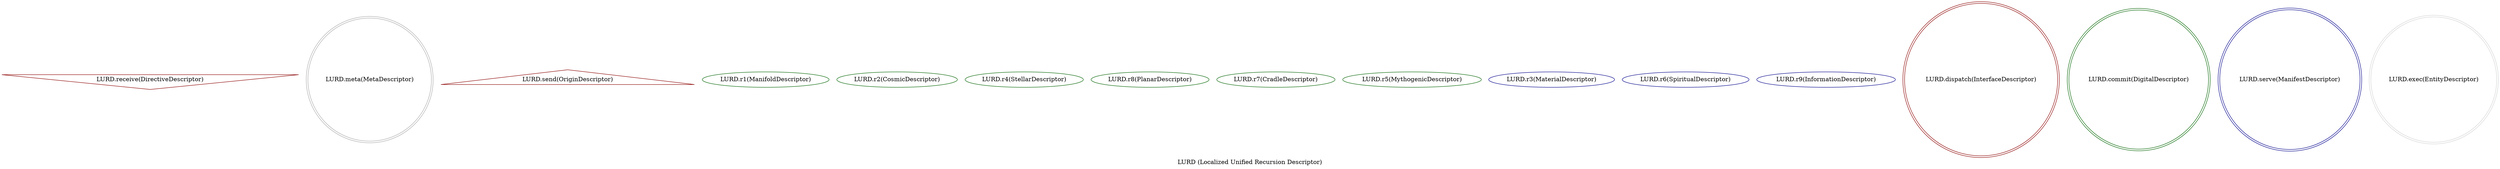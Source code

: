 strict digraph LURDFactor {
    label = "LURD (Localized Unified Recursion Descriptor)";
    comment = "{{description}}";
    
    a [label = "LURD.receive(DirectiveDescriptor)";comment = "{{description}}";shape = invtriangle;color = darkred;];
    0 [label = "LURD.meta(MetaDescriptor)";comment = "LURD-0, {{description}}";shape = doublecircle;color = darkgray;];
    b [label = "LURD.send(OriginDescriptor)";comment = "{{description}}";shape = triangle;color = darkred;];
    1 [label = "LURD.r1(ManifoldDescriptor)";comment = "LURD-1, {{description}}";color = darkgreen;];
    2 [label = "LURD.r2(CosmicDescriptor)";comment = "LURD-2, {{description}}";color = darkgreen;];
    4 [label = "LURD.r4(StellarDescriptor)";comment = "LURD-3. {{description}}";color = darkgreen;];
    8 [label = "LURD.r8(PlanarDescriptor)";comment = "LURD-4. {{description}}";color = darkgreen;];
    7 [label = "LURD.r7(CradleDescriptor)";comment = "LURD-5. {{description}}";color = darkgreen;];
    5 [label = "LURD.r5(MythogenicDescriptor)";comment = "LURD-6. {{description}}";color = darkgreen;];
    3 [label = "LURD.r3(MaterialDescriptor)";comment = "{{description}}";color = darkblue;];
    6 [label = "LURD.r6(SpiritualDescriptor)";comment = "{{description}}";color = darkblue;];
    9 [label = "LURD.r9(InformationDescriptor)";comment = "{{description}}";color = darkblue;];
    c [label = "LURD.dispatch(InterfaceDescriptor)";comment = "{{description}}";shape = doublecircle;color = darkred;];
    d [label = "LURD.commit(DigitalDescriptor)";comment = "LURD-7. {{description}}";shape = doublecircle;color = darkgreen;];
    e [label = "LURD.serve(ManifestDescriptor)";comment = "{{description}}";shape = doublecircle;color = darkblue;];
    f [label = "LURD.exec(EntityDescriptor)";comment = "{{description}}";shape = doublecircle;color = lightgray;];
}